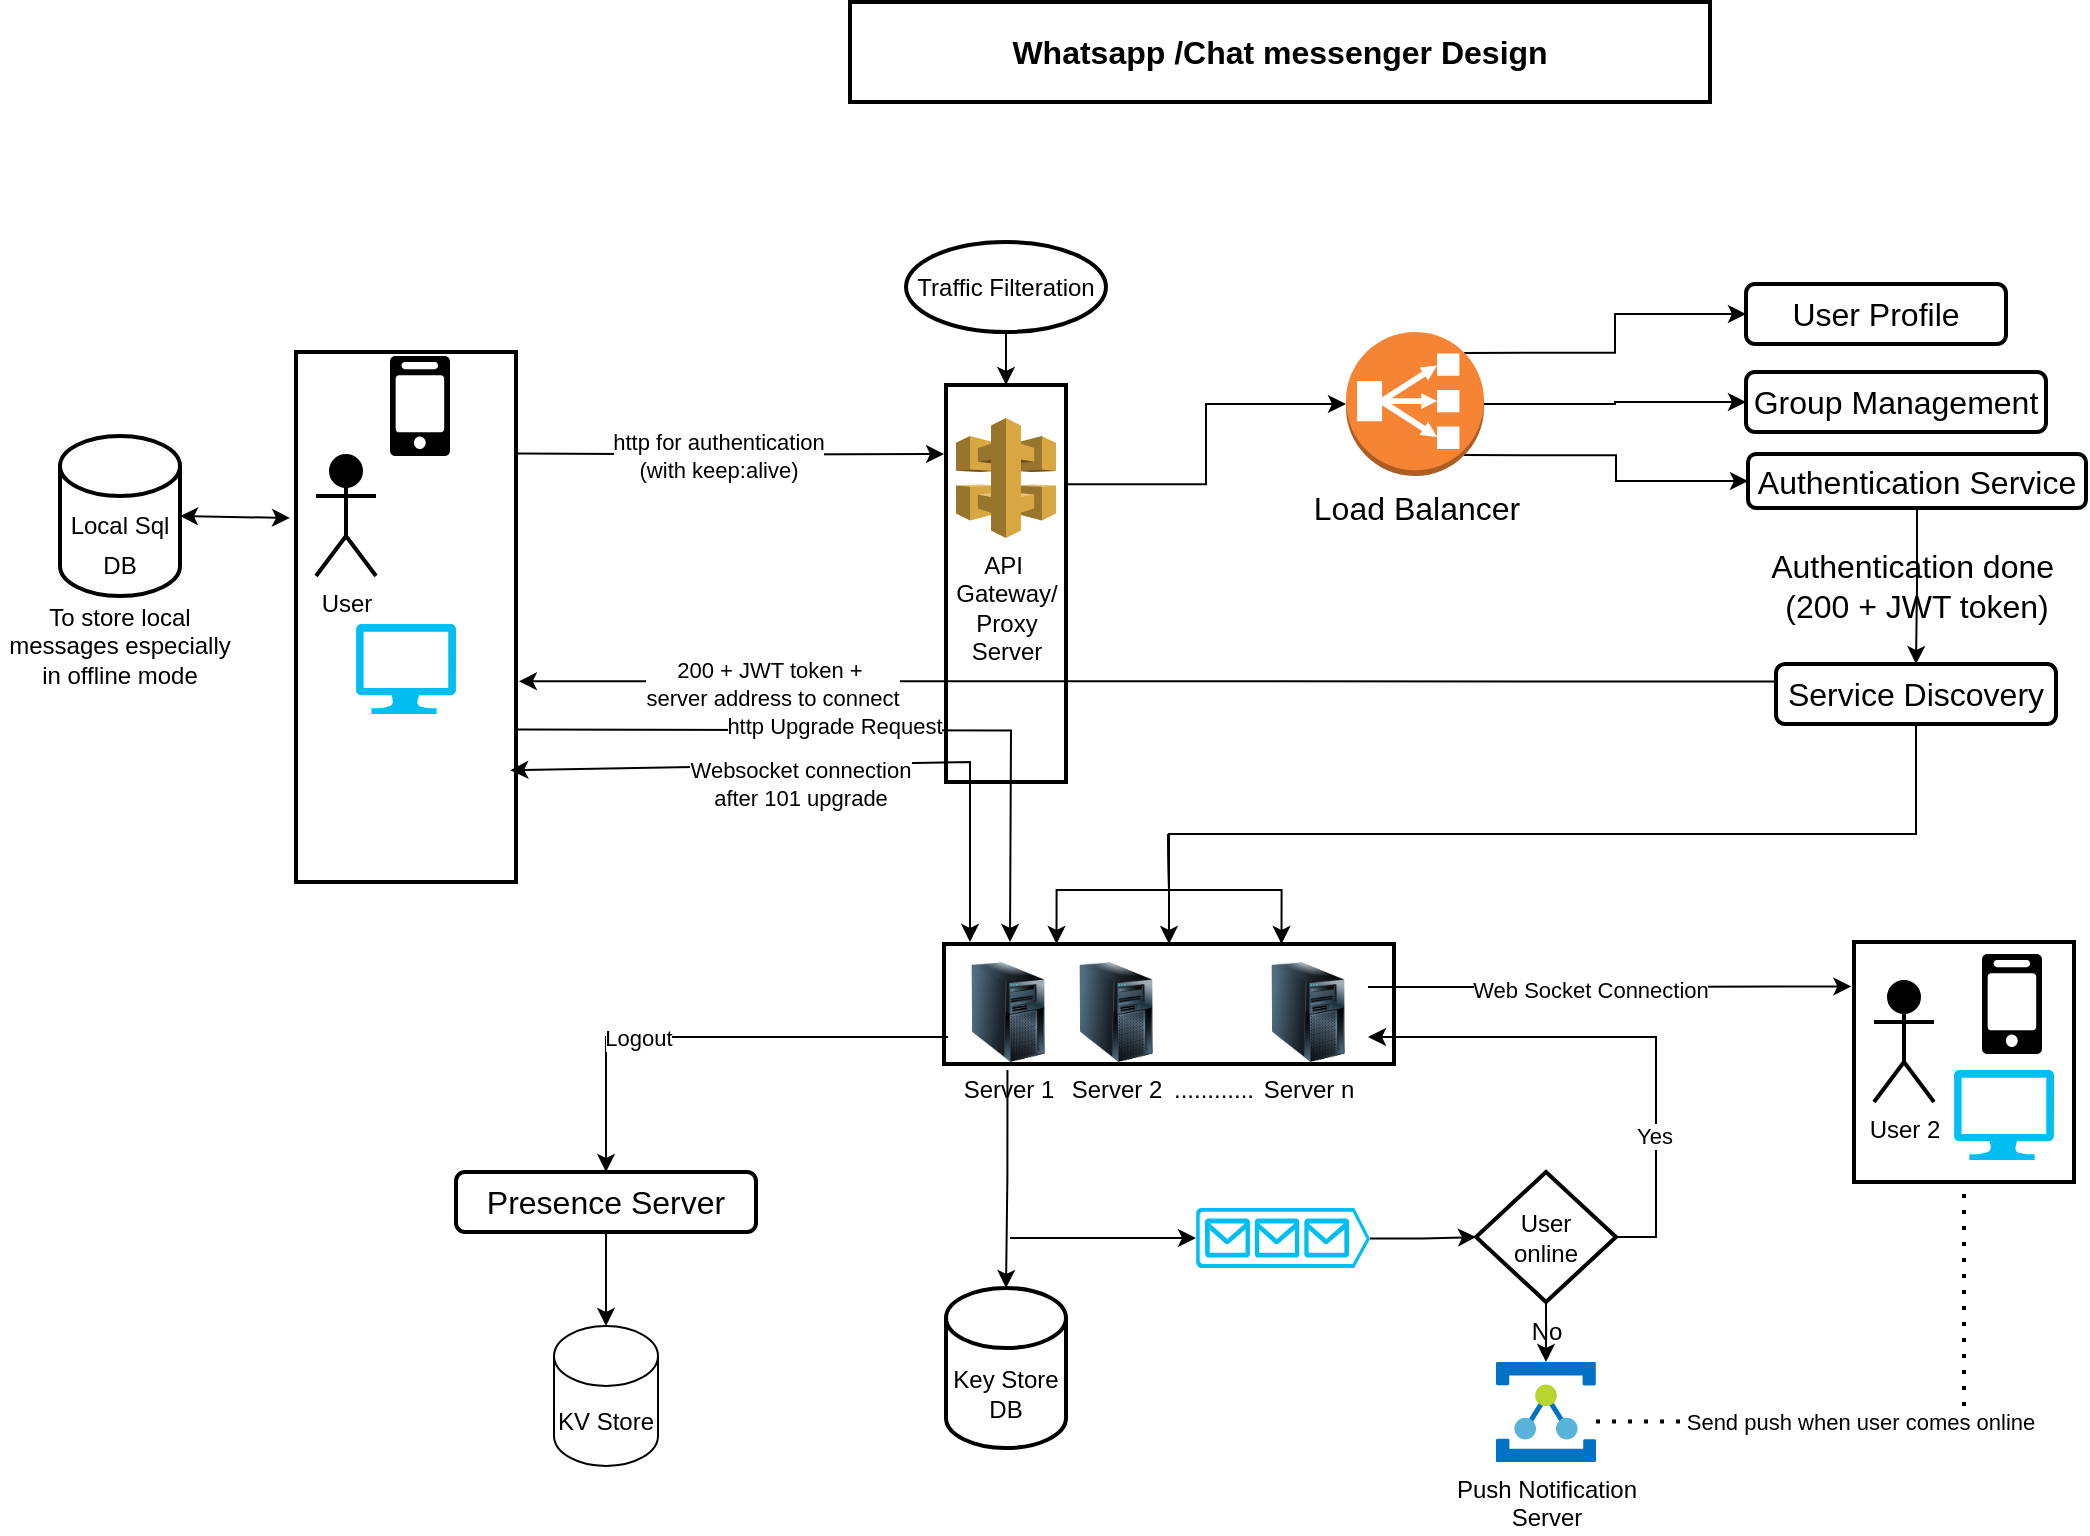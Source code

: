 <mxfile version="28.1.2" pages="5">
  <diagram name="Whatsapp/Chat Messanger" id="FwZEkRaonVABs5Nfbc_Y">
    <mxGraphModel dx="1197" dy="896" grid="1" gridSize="10" guides="1" tooltips="1" connect="1" arrows="1" fold="1" page="1" pageScale="1" pageWidth="850" pageHeight="1100" math="0" shadow="0">
      <root>
        <mxCell id="0" />
        <mxCell id="1" parent="0" />
        <mxCell id="ewhb513AnXxoGItvE4dK-2" value="" style="rounded=0;whiteSpace=wrap;html=1;fillColor=none;strokeWidth=2;strokeColor=#000000;" parent="1" vertex="1">
          <mxGeometry x="430" y="50" width="430" height="50" as="geometry" />
        </mxCell>
        <mxCell id="ewhb513AnXxoGItvE4dK-3" value="&lt;font style=&quot;font-size: 16px;&quot; color=&quot;#000000&quot;&gt;&lt;b&gt;Whatsapp /Chat messenger Design&lt;/b&gt;&lt;/font&gt;" style="text;html=1;align=center;verticalAlign=middle;whiteSpace=wrap;rounded=0;strokeWidth=2;" parent="1" vertex="1">
          <mxGeometry x="510" y="60" width="270" height="30" as="geometry" />
        </mxCell>
        <mxCell id="ewhb513AnXxoGItvE4dK-4" style="edgeStyle=orthogonalEdgeStyle;rounded=0;orthogonalLoop=1;jettySize=auto;html=1;exitX=1;exitY=0.25;exitDx=0;exitDy=0;labelBackgroundColor=none;strokeColor=#000000;fontSize=12;fontColor=#000000;" parent="1" edge="1">
          <mxGeometry relative="1" as="geometry">
            <mxPoint x="264" y="413.75" as="sourcePoint" />
            <mxPoint x="510" y="520" as="targetPoint" />
          </mxGeometry>
        </mxCell>
        <mxCell id="ewhb513AnXxoGItvE4dK-5" value="http Upgrade Request" style="edgeLabel;html=1;align=center;verticalAlign=middle;resizable=0;points=[];" parent="ewhb513AnXxoGItvE4dK-4" vertex="1" connectable="0">
          <mxGeometry x="-0.241" y="2" relative="1" as="geometry">
            <mxPoint x="24" as="offset" />
          </mxGeometry>
        </mxCell>
        <mxCell id="ewhb513AnXxoGItvE4dK-6" value="" style="rounded=0;whiteSpace=wrap;html=1;strokeColor=#000000;strokeWidth=2;fontSize=16;fontColor=#000000;fillColor=none;" parent="1" vertex="1">
          <mxGeometry x="153" y="225" width="110" height="265" as="geometry" />
        </mxCell>
        <mxCell id="ewhb513AnXxoGItvE4dK-9" value="&lt;font style=&quot;font-size: 12px;&quot;&gt;Local Sql&lt;br&gt;DB&lt;/font&gt;" style="shape=cylinder3;whiteSpace=wrap;html=1;boundedLbl=1;backgroundOutline=1;size=15;strokeColor=#000000;strokeWidth=2;fontSize=16;fontColor=#000000;fillColor=none;" parent="1" vertex="1">
          <mxGeometry x="35" y="267" width="60" height="80" as="geometry" />
        </mxCell>
        <mxCell id="ewhb513AnXxoGItvE4dK-10" style="edgeStyle=orthogonalEdgeStyle;rounded=0;orthogonalLoop=1;jettySize=auto;html=1;exitX=0.855;exitY=0.145;exitDx=0;exitDy=0;exitPerimeter=0;entryX=0;entryY=0.5;entryDx=0;entryDy=0;labelBackgroundColor=none;strokeColor=#000000;fontSize=16;fontColor=#000000;" parent="1" source="ewhb513AnXxoGItvE4dK-13" target="ewhb513AnXxoGItvE4dK-14" edge="1">
          <mxGeometry relative="1" as="geometry" />
        </mxCell>
        <mxCell id="ewhb513AnXxoGItvE4dK-11" style="edgeStyle=orthogonalEdgeStyle;rounded=0;orthogonalLoop=1;jettySize=auto;html=1;exitX=1;exitY=0.5;exitDx=0;exitDy=0;exitPerimeter=0;entryX=0;entryY=0.5;entryDx=0;entryDy=0;labelBackgroundColor=none;strokeColor=#000000;fontSize=16;fontColor=#000000;" parent="1" source="ewhb513AnXxoGItvE4dK-13" target="ewhb513AnXxoGItvE4dK-15" edge="1">
          <mxGeometry relative="1" as="geometry" />
        </mxCell>
        <mxCell id="ewhb513AnXxoGItvE4dK-12" style="edgeStyle=orthogonalEdgeStyle;rounded=0;orthogonalLoop=1;jettySize=auto;html=1;exitX=0.855;exitY=0.855;exitDx=0;exitDy=0;exitPerimeter=0;entryX=0;entryY=0.5;entryDx=0;entryDy=0;labelBackgroundColor=none;strokeColor=#000000;fontSize=16;fontColor=#000000;" parent="1" source="ewhb513AnXxoGItvE4dK-13" target="ewhb513AnXxoGItvE4dK-17" edge="1">
          <mxGeometry relative="1" as="geometry" />
        </mxCell>
        <mxCell id="ewhb513AnXxoGItvE4dK-13" value="Load Balancer" style="outlineConnect=0;dashed=0;verticalLabelPosition=bottom;verticalAlign=top;align=center;html=1;shape=mxgraph.aws3.classic_load_balancer;fillColor=#F58534;gradientColor=none;strokeColor=#000000;strokeWidth=2;fontSize=16;fontColor=#000000;" parent="1" vertex="1">
          <mxGeometry x="678" y="215" width="69" height="72" as="geometry" />
        </mxCell>
        <mxCell id="ewhb513AnXxoGItvE4dK-14" value="User Profile" style="rounded=1;whiteSpace=wrap;html=1;strokeColor=#000000;strokeWidth=2;fontSize=16;fontColor=#000000;fillColor=none;" parent="1" vertex="1">
          <mxGeometry x="878" y="191" width="130" height="30" as="geometry" />
        </mxCell>
        <mxCell id="ewhb513AnXxoGItvE4dK-15" value="Group Management" style="rounded=1;whiteSpace=wrap;html=1;strokeColor=#000000;strokeWidth=2;fontSize=16;fontColor=#000000;fillColor=none;" parent="1" vertex="1">
          <mxGeometry x="878" y="235" width="150" height="30" as="geometry" />
        </mxCell>
        <mxCell id="ewhb513AnXxoGItvE4dK-16" value="Authentication done&amp;nbsp;&lt;div&gt;(200 + JWT token)&lt;/div&gt;" style="edgeStyle=orthogonalEdgeStyle;rounded=0;orthogonalLoop=1;jettySize=auto;html=1;exitX=0.5;exitY=1;exitDx=0;exitDy=0;entryX=0.5;entryY=0;entryDx=0;entryDy=0;strokeColor=#000000;fontSize=16;fontColor=#000000;labelBackgroundColor=none;" parent="1" source="ewhb513AnXxoGItvE4dK-17" target="ewhb513AnXxoGItvE4dK-19" edge="1">
          <mxGeometry relative="1" as="geometry" />
        </mxCell>
        <mxCell id="ewhb513AnXxoGItvE4dK-17" value="Authentication Service" style="rounded=1;whiteSpace=wrap;html=1;strokeColor=#000000;strokeWidth=2;fontSize=16;fontColor=#000000;fillColor=none;" parent="1" vertex="1">
          <mxGeometry x="879" y="276" width="169" height="27" as="geometry" />
        </mxCell>
        <mxCell id="ewhb513AnXxoGItvE4dK-18" style="edgeStyle=orthogonalEdgeStyle;rounded=0;orthogonalLoop=1;jettySize=auto;html=1;exitX=0;exitY=0.5;exitDx=0;exitDy=0;labelBackgroundColor=none;strokeColor=#000000;fontSize=12;fontColor=#000000;entryX=1.013;entryY=0.847;entryDx=0;entryDy=0;entryPerimeter=0;" parent="1" edge="1">
          <mxGeometry relative="1" as="geometry">
            <mxPoint x="893" y="387" as="sourcePoint" />
            <mxPoint x="264.43" y="389.665" as="targetPoint" />
            <Array as="points">
              <mxPoint x="893" y="390" />
            </Array>
          </mxGeometry>
        </mxCell>
        <mxCell id="h_y8U_LoF2xofD90duV6-14" value="200 + JWT token +&amp;nbsp;&lt;div&gt;server address to connect&lt;/div&gt;" style="edgeLabel;html=1;align=center;verticalAlign=middle;resizable=0;points=[];" vertex="1" connectable="0" parent="ewhb513AnXxoGItvE4dK-18">
          <mxGeometry x="0.172" y="1" relative="1" as="geometry">
            <mxPoint x="-135" as="offset" />
          </mxGeometry>
        </mxCell>
        <mxCell id="ewhb513AnXxoGItvE4dK-19" value="Service Discovery" style="rounded=1;whiteSpace=wrap;html=1;strokeColor=#000000;strokeWidth=2;fontSize=16;fontColor=#000000;fillColor=none;" parent="1" vertex="1">
          <mxGeometry x="893" y="381" width="140" height="30" as="geometry" />
        </mxCell>
        <mxCell id="ewhb513AnXxoGItvE4dK-20" style="edgeStyle=orthogonalEdgeStyle;rounded=0;orthogonalLoop=1;jettySize=auto;html=1;exitX=1;exitY=0.25;exitDx=0;exitDy=0;entryX=0;entryY=0.5;entryDx=0;entryDy=0;entryPerimeter=0;labelBackgroundColor=none;strokeColor=#000000;fontSize=12;fontColor=#000000;" parent="1" source="ewhb513AnXxoGItvE4dK-21" target="ewhb513AnXxoGItvE4dK-13" edge="1">
          <mxGeometry relative="1" as="geometry" />
        </mxCell>
        <mxCell id="ewhb513AnXxoGItvE4dK-21" value="" style="rounded=0;whiteSpace=wrap;html=1;strokeColor=#000000;strokeWidth=2;fontSize=16;fontColor=#000000;fillColor=none;" parent="1" vertex="1">
          <mxGeometry x="478" y="241.5" width="60" height="198.5" as="geometry" />
        </mxCell>
        <mxCell id="ewhb513AnXxoGItvE4dK-22" value="" style="verticalLabelPosition=bottom;html=1;verticalAlign=top;align=center;strokeColor=none;fillColor=#00BEF2;shape=mxgraph.azure.computer;pointerEvents=1;strokeWidth=2;fontSize=12;fontColor=#000000;" parent="1" vertex="1">
          <mxGeometry x="183" y="361" width="50" height="45" as="geometry" />
        </mxCell>
        <mxCell id="ewhb513AnXxoGItvE4dK-23" value="" style="outlineConnect=0;dashed=0;verticalLabelPosition=bottom;verticalAlign=top;align=center;html=1;shape=mxgraph.aws3.mobile_client;fillColor=#000000;gradientColor=none;strokeColor=#000000;strokeWidth=2;fontSize=12;fontColor=#000000;" parent="1" vertex="1">
          <mxGeometry x="200" y="227" width="30" height="50" as="geometry" />
        </mxCell>
        <mxCell id="ewhb513AnXxoGItvE4dK-24" value="User" style="shape=umlActor;verticalLabelPosition=bottom;verticalAlign=top;html=1;outlineConnect=0;strokeColor=#000000;strokeWidth=2;fontSize=12;fontColor=#000000;fillColor=#000000;" parent="1" vertex="1">
          <mxGeometry x="163" y="277" width="30" height="60" as="geometry" />
        </mxCell>
        <mxCell id="ewhb513AnXxoGItvE4dK-25" style="edgeStyle=orthogonalEdgeStyle;rounded=0;orthogonalLoop=1;jettySize=auto;html=1;exitX=0.5;exitY=1;exitDx=0;exitDy=0;entryX=0.5;entryY=0;entryDx=0;entryDy=0;labelBackgroundColor=none;strokeColor=#000000;fontSize=12;fontColor=#000000;" parent="1" source="ewhb513AnXxoGItvE4dK-26" target="ewhb513AnXxoGItvE4dK-21" edge="1">
          <mxGeometry relative="1" as="geometry" />
        </mxCell>
        <mxCell id="ewhb513AnXxoGItvE4dK-26" value="Traffic Filteration" style="ellipse;whiteSpace=wrap;html=1;strokeColor=#000000;strokeWidth=2;fontSize=12;fontColor=#000000;fillColor=none;" parent="1" vertex="1">
          <mxGeometry x="458" y="170" width="100" height="45" as="geometry" />
        </mxCell>
        <mxCell id="ewhb513AnXxoGItvE4dK-27" value="API&amp;nbsp;&lt;div&gt;Gateway/&lt;/div&gt;&lt;div&gt;Proxy&lt;/div&gt;&lt;div&gt;Server&lt;/div&gt;" style="outlineConnect=0;dashed=0;verticalLabelPosition=bottom;verticalAlign=top;align=center;html=1;shape=mxgraph.aws3.api_gateway;fillColor=#D9A741;gradientColor=none;strokeColor=#000000;strokeWidth=2;fontSize=12;fontColor=#000000;" parent="1" vertex="1">
          <mxGeometry x="483" y="258" width="50" height="60" as="geometry" />
        </mxCell>
        <mxCell id="ewhb513AnXxoGItvE4dK-32" value="To store local messages especially in offline mode" style="text;html=1;strokeColor=none;fillColor=none;align=center;verticalAlign=middle;whiteSpace=wrap;rounded=0;strokeWidth=2;fontSize=12;fontColor=#000000;" parent="1" vertex="1">
          <mxGeometry x="5" y="357" width="120" height="30" as="geometry" />
        </mxCell>
        <mxCell id="ewhb513AnXxoGItvE4dK-33" value="" style="rounded=0;whiteSpace=wrap;html=1;strokeColor=#000000;strokeWidth=2;fontSize=12;fontColor=#000000;fillColor=none;" parent="1" vertex="1">
          <mxGeometry x="477" y="521" width="225" height="60" as="geometry" />
        </mxCell>
        <mxCell id="ewhb513AnXxoGItvE4dK-34" value="&lt;span style=&quot;background-color: rgb(255, 255, 255);&quot;&gt;Server 1&lt;/span&gt;" style="image;html=1;image=img/lib/clip_art/computers/Server_Tower_128x128.png;strokeColor=#000000;strokeWidth=2;fontSize=12;fontColor=#000000;fillColor=#FFFFFF;" parent="1" vertex="1">
          <mxGeometry x="479" y="530" width="60" height="50" as="geometry" />
        </mxCell>
        <mxCell id="ewhb513AnXxoGItvE4dK-35" style="edgeStyle=orthogonalEdgeStyle;rounded=0;orthogonalLoop=1;jettySize=auto;html=1;exitX=0.141;exitY=1.05;exitDx=0;exitDy=0;entryX=0.5;entryY=0;entryDx=0;entryDy=0;entryPerimeter=0;labelBackgroundColor=none;strokeColor=#000000;fontSize=12;fontColor=#000000;exitPerimeter=0;" parent="1" source="ewhb513AnXxoGItvE4dK-33" target="ewhb513AnXxoGItvE4dK-40" edge="1">
          <mxGeometry relative="1" as="geometry" />
        </mxCell>
        <mxCell id="ewhb513AnXxoGItvE4dK-36" value="&lt;span style=&quot;background-color: rgb(255, 255, 255);&quot;&gt;Server 2&lt;/span&gt;" style="image;html=1;image=img/lib/clip_art/computers/Server_Tower_128x128.png;strokeColor=#000000;strokeWidth=2;fontSize=12;fontColor=#000000;fillColor=#FFFFFF;" parent="1" vertex="1">
          <mxGeometry x="533" y="530" width="60" height="50" as="geometry" />
        </mxCell>
        <mxCell id="ewhb513AnXxoGItvE4dK-37" style="edgeStyle=orthogonalEdgeStyle;rounded=0;orthogonalLoop=1;jettySize=auto;html=1;exitX=1;exitY=0.25;exitDx=0;exitDy=0;entryX=-0.012;entryY=0.185;entryDx=0;entryDy=0;entryPerimeter=0;labelBackgroundColor=none;strokeColor=#000000;fontSize=12;fontColor=#000000;endArrow=classic;endFill=1;" parent="1" source="ewhb513AnXxoGItvE4dK-38" target="ewhb513AnXxoGItvE4dK-48" edge="1">
          <mxGeometry relative="1" as="geometry" />
        </mxCell>
        <mxCell id="hHOZmWdSCg4MKxdZvMvC-11" value="Web Socket Connection" style="edgeLabel;html=1;align=center;verticalAlign=middle;resizable=0;points=[];" vertex="1" connectable="0" parent="ewhb513AnXxoGItvE4dK-37">
          <mxGeometry x="-0.091" y="-1" relative="1" as="geometry">
            <mxPoint x="1" as="offset" />
          </mxGeometry>
        </mxCell>
        <mxCell id="ewhb513AnXxoGItvE4dK-38" value="&lt;span style=&quot;background-color: rgb(255, 255, 255);&quot;&gt;Server n&lt;/span&gt;" style="image;html=1;image=img/lib/clip_art/computers/Server_Tower_128x128.png;strokeColor=#000000;strokeWidth=2;fontSize=12;fontColor=#000000;fillColor=#FFFFFF;" parent="1" vertex="1">
          <mxGeometry x="629" y="530" width="60" height="50" as="geometry" />
        </mxCell>
        <mxCell id="ewhb513AnXxoGItvE4dK-39" value="............" style="text;html=1;strokeColor=none;fillColor=none;align=center;verticalAlign=middle;whiteSpace=wrap;rounded=0;labelBackgroundColor=#FFFFFF;strokeWidth=2;fontSize=12;fontColor=#000000;" parent="1" vertex="1">
          <mxGeometry x="582" y="579" width="60" height="30" as="geometry" />
        </mxCell>
        <mxCell id="ewhb513AnXxoGItvE4dK-40" value="Key Store&lt;br&gt;DB" style="shape=cylinder3;whiteSpace=wrap;html=1;boundedLbl=1;backgroundOutline=1;size=15;labelBackgroundColor=#FFFFFF;strokeColor=#000000;strokeWidth=2;fontSize=12;fontColor=#000000;fillColor=#FFFFFF;" parent="1" vertex="1">
          <mxGeometry x="478" y="693" width="60" height="80" as="geometry" />
        </mxCell>
        <mxCell id="ewhb513AnXxoGItvE4dK-41" style="edgeStyle=orthogonalEdgeStyle;rounded=0;orthogonalLoop=1;jettySize=auto;html=1;exitX=1;exitY=0.51;exitDx=0;exitDy=0;exitPerimeter=0;entryX=0;entryY=0.5;entryDx=0;entryDy=0;labelBackgroundColor=none;strokeColor=#000000;fontSize=12;fontColor=#000000;endArrow=classic;endFill=1;" parent="1" source="ewhb513AnXxoGItvE4dK-42" target="ewhb513AnXxoGItvE4dK-46" edge="1">
          <mxGeometry relative="1" as="geometry" />
        </mxCell>
        <mxCell id="ewhb513AnXxoGItvE4dK-42" value="" style="verticalLabelPosition=bottom;html=1;verticalAlign=top;align=center;strokeColor=none;fillColor=#00BEF2;shape=mxgraph.azure.queue_generic;pointerEvents=1;labelBackgroundColor=#FFFFFF;strokeWidth=2;fontSize=12;fontColor=#000000;" parent="1" vertex="1">
          <mxGeometry x="603" y="653" width="87" height="30" as="geometry" />
        </mxCell>
        <mxCell id="ewhb513AnXxoGItvE4dK-43" value="No" style="edgeStyle=orthogonalEdgeStyle;rounded=0;orthogonalLoop=1;jettySize=auto;html=1;exitX=0.5;exitY=1;exitDx=0;exitDy=0;labelBackgroundColor=none;strokeColor=#000000;fontSize=12;fontColor=#000000;endArrow=classic;endFill=1;" parent="1" source="ewhb513AnXxoGItvE4dK-46" target="ewhb513AnXxoGItvE4dK-47" edge="1">
          <mxGeometry relative="1" as="geometry" />
        </mxCell>
        <mxCell id="ewhb513AnXxoGItvE4dK-44" style="edgeStyle=orthogonalEdgeStyle;rounded=0;orthogonalLoop=1;jettySize=auto;html=1;exitX=1;exitY=0.5;exitDx=0;exitDy=0;entryX=1;entryY=0.75;entryDx=0;entryDy=0;labelBackgroundColor=none;strokeColor=#000000;fontSize=12;fontColor=#000000;endArrow=classic;endFill=1;" parent="1" source="ewhb513AnXxoGItvE4dK-46" target="ewhb513AnXxoGItvE4dK-38" edge="1">
          <mxGeometry relative="1" as="geometry" />
        </mxCell>
        <mxCell id="ewhb513AnXxoGItvE4dK-45" value="Yes" style="edgeLabel;html=1;align=center;verticalAlign=middle;resizable=0;points=[];" parent="ewhb513AnXxoGItvE4dK-44" vertex="1" connectable="0">
          <mxGeometry x="-0.464" y="1" relative="1" as="geometry">
            <mxPoint as="offset" />
          </mxGeometry>
        </mxCell>
        <mxCell id="ewhb513AnXxoGItvE4dK-46" value="User&lt;br&gt;online" style="rhombus;whiteSpace=wrap;html=1;labelBackgroundColor=#FFFFFF;strokeColor=#000000;strokeWidth=2;fontSize=12;fontColor=#000000;fillColor=#FFFFFF;" parent="1" vertex="1">
          <mxGeometry x="743" y="635" width="70" height="65" as="geometry" />
        </mxCell>
        <mxCell id="ewhb513AnXxoGItvE4dK-47" value="Push Notification&lt;div&gt;Server&lt;/div&gt;" style="sketch=0;aspect=fixed;html=1;points=[];align=center;image;fontSize=12;image=img/lib/mscae/Service_Bus_Relay.svg;labelBackgroundColor=#FFFFFF;strokeColor=#000000;strokeWidth=2;fontColor=#000000;fillColor=#FFFFFF;" parent="1" vertex="1">
          <mxGeometry x="753" y="730" width="50" height="50" as="geometry" />
        </mxCell>
        <mxCell id="ewhb513AnXxoGItvE4dK-48" value="" style="rounded=0;whiteSpace=wrap;html=1;strokeColor=#000000;strokeWidth=2;fontSize=16;fontColor=#000000;fillColor=none;" parent="1" vertex="1">
          <mxGeometry x="932" y="520" width="110" height="120" as="geometry" />
        </mxCell>
        <mxCell id="ewhb513AnXxoGItvE4dK-49" value="" style="verticalLabelPosition=bottom;html=1;verticalAlign=top;align=center;strokeColor=none;fillColor=#00BEF2;shape=mxgraph.azure.computer;pointerEvents=1;strokeWidth=2;fontSize=12;fontColor=#000000;" parent="1" vertex="1">
          <mxGeometry x="982" y="584" width="50" height="45" as="geometry" />
        </mxCell>
        <mxCell id="ewhb513AnXxoGItvE4dK-50" value="" style="outlineConnect=0;dashed=0;verticalLabelPosition=bottom;verticalAlign=top;align=center;html=1;shape=mxgraph.aws3.mobile_client;fillColor=#000000;gradientColor=none;strokeColor=#000000;strokeWidth=2;fontSize=12;fontColor=#000000;" parent="1" vertex="1">
          <mxGeometry x="996" y="526" width="30" height="50" as="geometry" />
        </mxCell>
        <mxCell id="ewhb513AnXxoGItvE4dK-51" value="User 2" style="shape=umlActor;verticalLabelPosition=bottom;verticalAlign=top;html=1;outlineConnect=0;strokeColor=#000000;strokeWidth=2;fontSize=12;fontColor=#000000;fillColor=#000000;" parent="1" vertex="1">
          <mxGeometry x="942" y="540" width="30" height="60" as="geometry" />
        </mxCell>
        <mxCell id="ewhb513AnXxoGItvE4dK-53" value="" style="endArrow=classic;html=1;rounded=0;entryX=0;entryY=0.5;entryDx=0;entryDy=0;entryPerimeter=0;" parent="1" target="ewhb513AnXxoGItvE4dK-42" edge="1">
          <mxGeometry width="50" height="50" relative="1" as="geometry">
            <mxPoint x="510" y="668" as="sourcePoint" />
            <mxPoint x="545.0" y="668" as="targetPoint" />
          </mxGeometry>
        </mxCell>
        <mxCell id="ewhb513AnXxoGItvE4dK-54" style="edgeStyle=orthogonalEdgeStyle;rounded=0;orthogonalLoop=1;jettySize=auto;html=1;exitX=0;exitY=0.75;exitDx=0;exitDy=0;entryX=0.5;entryY=0;entryDx=0;entryDy=0;labelBackgroundColor=none;strokeColor=#000000;fontSize=16;fontColor=#000000;" parent="1" source="ewhb513AnXxoGItvE4dK-34" target="ewhb513AnXxoGItvE4dK-56" edge="1">
          <mxGeometry relative="1" as="geometry">
            <mxPoint x="780" y="302" as="sourcePoint" />
          </mxGeometry>
        </mxCell>
        <mxCell id="ewhb513AnXxoGItvE4dK-55" value="Logout" style="edgeLabel;html=1;align=center;verticalAlign=middle;resizable=0;points=[];" parent="ewhb513AnXxoGItvE4dK-54" vertex="1" connectable="0">
          <mxGeometry x="0.312" relative="1" as="geometry">
            <mxPoint x="1" as="offset" />
          </mxGeometry>
        </mxCell>
        <mxCell id="ewhb513AnXxoGItvE4dK-56" value="Presence Server" style="rounded=1;whiteSpace=wrap;html=1;strokeColor=#000000;strokeWidth=2;fontSize=16;fontColor=#000000;fillColor=none;" parent="1" vertex="1">
          <mxGeometry x="233" y="635" width="150" height="30" as="geometry" />
        </mxCell>
        <mxCell id="ewhb513AnXxoGItvE4dK-59" value="KV Store" style="shape=cylinder3;whiteSpace=wrap;html=1;boundedLbl=1;backgroundOutline=1;size=15;" parent="1" vertex="1">
          <mxGeometry x="282" y="712" width="52" height="70" as="geometry" />
        </mxCell>
        <mxCell id="hHOZmWdSCg4MKxdZvMvC-7" style="edgeStyle=orthogonalEdgeStyle;rounded=0;orthogonalLoop=1;jettySize=auto;html=1;exitX=0.5;exitY=1;exitDx=0;exitDy=0;" edge="1" parent="1" source="ewhb513AnXxoGItvE4dK-19" target="ewhb513AnXxoGItvE4dK-33">
          <mxGeometry relative="1" as="geometry">
            <mxPoint x="960" y="450" as="sourcePoint" />
          </mxGeometry>
        </mxCell>
        <mxCell id="hHOZmWdSCg4MKxdZvMvC-9" style="edgeStyle=orthogonalEdgeStyle;rounded=0;orthogonalLoop=1;jettySize=auto;html=1;entryX=0.75;entryY=0;entryDx=0;entryDy=0;" edge="1" parent="1" target="ewhb513AnXxoGItvE4dK-33">
          <mxGeometry relative="1" as="geometry">
            <mxPoint x="589.0" y="466" as="sourcePoint" />
          </mxGeometry>
        </mxCell>
        <mxCell id="hHOZmWdSCg4MKxdZvMvC-10" style="edgeStyle=orthogonalEdgeStyle;rounded=0;orthogonalLoop=1;jettySize=auto;html=1;entryX=0.25;entryY=0;entryDx=0;entryDy=0;" edge="1" parent="1" target="ewhb513AnXxoGItvE4dK-33">
          <mxGeometry relative="1" as="geometry">
            <mxPoint x="589.0" y="466" as="sourcePoint" />
          </mxGeometry>
        </mxCell>
        <mxCell id="hHOZmWdSCg4MKxdZvMvC-13" value="" style="endArrow=classic;startArrow=classic;html=1;rounded=0;exitX=1;exitY=0.5;exitDx=0;exitDy=0;exitPerimeter=0;" edge="1" parent="1" source="ewhb513AnXxoGItvE4dK-9">
          <mxGeometry width="50" height="50" relative="1" as="geometry">
            <mxPoint x="280" y="418" as="sourcePoint" />
            <mxPoint x="150" y="308" as="targetPoint" />
          </mxGeometry>
        </mxCell>
        <mxCell id="h_y8U_LoF2xofD90duV6-7" value="" style="endArrow=classic;startArrow=classic;html=1;rounded=0;exitX=0.974;exitY=0.789;exitDx=0;exitDy=0;exitPerimeter=0;" edge="1" parent="1" source="ewhb513AnXxoGItvE4dK-6">
          <mxGeometry width="50" height="50" relative="1" as="geometry">
            <mxPoint x="263" y="443" as="sourcePoint" />
            <mxPoint x="490" y="520" as="targetPoint" />
            <Array as="points">
              <mxPoint x="490" y="430" />
            </Array>
          </mxGeometry>
        </mxCell>
        <mxCell id="h_y8U_LoF2xofD90duV6-8" value="Websocket connection&lt;div&gt;after 101 upgrade&lt;/div&gt;" style="edgeLabel;html=1;align=center;verticalAlign=middle;resizable=0;points=[];" vertex="1" connectable="0" parent="h_y8U_LoF2xofD90duV6-7">
          <mxGeometry x="-0.093" y="1" relative="1" as="geometry">
            <mxPoint y="10" as="offset" />
          </mxGeometry>
        </mxCell>
        <mxCell id="h_y8U_LoF2xofD90duV6-9" style="edgeStyle=orthogonalEdgeStyle;rounded=0;orthogonalLoop=1;jettySize=auto;html=1;exitX=1;exitY=0.25;exitDx=0;exitDy=0;entryX=-0.033;entryY=0.203;entryDx=0;entryDy=0;entryPerimeter=0;" edge="1" parent="1">
          <mxGeometry relative="1" as="geometry">
            <mxPoint x="264" y="275.75" as="sourcePoint" />
            <mxPoint x="477.02" y="276.01" as="targetPoint" />
          </mxGeometry>
        </mxCell>
        <mxCell id="h_y8U_LoF2xofD90duV6-10" value="http for authentication&lt;div&gt;(with keep:alive)&lt;/div&gt;" style="edgeLabel;html=1;align=center;verticalAlign=middle;resizable=0;points=[];" vertex="1" connectable="0" parent="h_y8U_LoF2xofD90duV6-9">
          <mxGeometry x="-0.062" relative="1" as="geometry">
            <mxPoint as="offset" />
          </mxGeometry>
        </mxCell>
        <mxCell id="h_y8U_LoF2xofD90duV6-11" value="" style="endArrow=none;dashed=1;html=1;dashPattern=1 3;strokeWidth=2;rounded=0;entryX=0.5;entryY=1;entryDx=0;entryDy=0;exitX=1;exitY=0.594;exitDx=0;exitDy=0;exitPerimeter=0;" edge="1" parent="1" source="ewhb513AnXxoGItvE4dK-47" target="ewhb513AnXxoGItvE4dK-48">
          <mxGeometry width="50" height="50" relative="1" as="geometry">
            <mxPoint x="580" y="520" as="sourcePoint" />
            <mxPoint x="630" y="470" as="targetPoint" />
            <Array as="points">
              <mxPoint x="987" y="760" />
            </Array>
          </mxGeometry>
        </mxCell>
        <mxCell id="h_y8U_LoF2xofD90duV6-12" value="Send push when user comes online" style="edgeLabel;html=1;align=center;verticalAlign=middle;resizable=0;points=[];" vertex="1" connectable="0" parent="h_y8U_LoF2xofD90duV6-11">
          <mxGeometry x="-0.135" relative="1" as="geometry">
            <mxPoint as="offset" />
          </mxGeometry>
        </mxCell>
        <mxCell id="h_y8U_LoF2xofD90duV6-15" style="edgeStyle=orthogonalEdgeStyle;rounded=0;orthogonalLoop=1;jettySize=auto;html=1;exitX=0.5;exitY=1;exitDx=0;exitDy=0;entryX=0.5;entryY=0;entryDx=0;entryDy=0;entryPerimeter=0;" edge="1" parent="1" source="ewhb513AnXxoGItvE4dK-56" target="ewhb513AnXxoGItvE4dK-59">
          <mxGeometry relative="1" as="geometry" />
        </mxCell>
      </root>
    </mxGraphModel>
  </diagram>
  <diagram name="Instagram" id="BBYIpeVUM_Pp2THVeYps">
    <mxGraphModel dx="986" dy="738" grid="1" gridSize="10" guides="1" tooltips="1" connect="1" arrows="1" fold="1" page="1" pageScale="1" pageWidth="1169" pageHeight="827" math="0" shadow="0">
      <root>
        <mxCell id="JEjzlFw6t6a2NhCm18pd-0" />
        <mxCell id="JEjzlFw6t6a2NhCm18pd-1" parent="JEjzlFw6t6a2NhCm18pd-0" />
        <mxCell id="JEjzlFw6t6a2NhCm18pd-3" value="&lt;font style=&quot;font-size: 18px;&quot;&gt;Instagram&lt;/font&gt;" style="rounded=0;whiteSpace=wrap;html=1;fillColor=none;strokeWidth=2;strokeColor=#000000;" parent="JEjzlFw6t6a2NhCm18pd-1" vertex="1">
          <mxGeometry x="390" y="10" width="430" height="50" as="geometry" />
        </mxCell>
        <mxCell id="U08PJLU9lS9YtC-txUqM-0" style="edgeStyle=orthogonalEdgeStyle;rounded=0;orthogonalLoop=1;jettySize=auto;html=1;exitX=1;exitY=0.25;exitDx=0;exitDy=0;entryX=0.005;entryY=0.2;entryDx=0;entryDy=0;entryPerimeter=0;labelBackgroundColor=none;strokeColor=#000000;fontSize=12;fontColor=#000000;" parent="JEjzlFw6t6a2NhCm18pd-1" source="U08PJLU9lS9YtC-txUqM-1" target="U08PJLU9lS9YtC-txUqM-4" edge="1">
          <mxGeometry relative="1" as="geometry" />
        </mxCell>
        <mxCell id="-_NhU1SxsBvOPbosuFTN-1" value="http" style="edgeLabel;html=1;align=center;verticalAlign=middle;resizable=0;points=[];" parent="U08PJLU9lS9YtC-txUqM-0" vertex="1" connectable="0">
          <mxGeometry x="-0.292" y="-2" relative="1" as="geometry">
            <mxPoint as="offset" />
          </mxGeometry>
        </mxCell>
        <mxCell id="U08PJLU9lS9YtC-txUqM-1" value="" style="rounded=0;whiteSpace=wrap;html=1;strokeColor=#000000;strokeWidth=2;fontSize=16;fontColor=#000000;fillColor=none;" parent="JEjzlFw6t6a2NhCm18pd-1" vertex="1">
          <mxGeometry x="150" y="200" width="110" height="120" as="geometry" />
        </mxCell>
        <mxCell id="U08PJLU9lS9YtC-txUqM-2" style="edgeStyle=orthogonalEdgeStyle;rounded=0;orthogonalLoop=1;jettySize=auto;html=1;entryX=0;entryY=0.5;entryDx=0;entryDy=0;fontSize=16;fontColor=#000000;strokeColor=#000000;" parent="JEjzlFw6t6a2NhCm18pd-1" source="U08PJLU9lS9YtC-txUqM-3" target="U08PJLU9lS9YtC-txUqM-1" edge="1">
          <mxGeometry relative="1" as="geometry" />
        </mxCell>
        <mxCell id="U08PJLU9lS9YtC-txUqM-3" value="&lt;font style=&quot;font-size: 12px;&quot;&gt;Local Sql&lt;br&gt;DB&lt;/font&gt;" style="shape=cylinder3;whiteSpace=wrap;html=1;boundedLbl=1;backgroundOutline=1;size=15;strokeColor=#000000;strokeWidth=2;fontSize=16;fontColor=#000000;fillColor=none;" parent="JEjzlFw6t6a2NhCm18pd-1" vertex="1">
          <mxGeometry x="20" y="220" width="60" height="80" as="geometry" />
        </mxCell>
        <mxCell id="U08PJLU9lS9YtC-txUqM-4" value="" style="rounded=0;whiteSpace=wrap;html=1;strokeColor=#000000;strokeWidth=2;fontSize=16;fontColor=#000000;fillColor=none;" parent="JEjzlFw6t6a2NhCm18pd-1" vertex="1">
          <mxGeometry x="390" y="146.5" width="60" height="223.5" as="geometry" />
        </mxCell>
        <mxCell id="U08PJLU9lS9YtC-txUqM-5" value="" style="verticalLabelPosition=bottom;html=1;verticalAlign=top;align=center;strokeColor=none;fillColor=#00BEF2;shape=mxgraph.azure.computer;pointerEvents=1;strokeWidth=2;fontSize=12;fontColor=#000000;" parent="JEjzlFw6t6a2NhCm18pd-1" vertex="1">
          <mxGeometry x="200" y="264" width="50" height="45" as="geometry" />
        </mxCell>
        <mxCell id="U08PJLU9lS9YtC-txUqM-6" value="" style="outlineConnect=0;dashed=0;verticalLabelPosition=bottom;verticalAlign=top;align=center;html=1;shape=mxgraph.aws3.mobile_client;fillColor=#000000;gradientColor=none;strokeColor=#000000;strokeWidth=2;fontSize=12;fontColor=#000000;" parent="JEjzlFw6t6a2NhCm18pd-1" vertex="1">
          <mxGeometry x="214" y="206" width="30" height="50" as="geometry" />
        </mxCell>
        <mxCell id="U08PJLU9lS9YtC-txUqM-7" value="User" style="shape=umlActor;verticalLabelPosition=bottom;verticalAlign=top;html=1;outlineConnect=0;strokeColor=#000000;strokeWidth=2;fontSize=12;fontColor=#000000;fillColor=#000000;" parent="JEjzlFw6t6a2NhCm18pd-1" vertex="1">
          <mxGeometry x="160" y="220" width="30" height="60" as="geometry" />
        </mxCell>
        <mxCell id="9LV3-pJDLrUQUIXu5JAp-0" style="edgeStyle=orthogonalEdgeStyle;rounded=0;orthogonalLoop=1;jettySize=auto;html=1;exitX=0.5;exitY=1;exitDx=0;exitDy=0;entryX=0.5;entryY=0;entryDx=0;entryDy=0;" parent="JEjzlFw6t6a2NhCm18pd-1" source="U08PJLU9lS9YtC-txUqM-8" target="U08PJLU9lS9YtC-txUqM-4" edge="1">
          <mxGeometry relative="1" as="geometry" />
        </mxCell>
        <mxCell id="U08PJLU9lS9YtC-txUqM-8" value="Traffic Filteration" style="ellipse;whiteSpace=wrap;html=1;strokeColor=#000000;strokeWidth=2;fontSize=12;fontColor=#000000;fillColor=none;" parent="JEjzlFw6t6a2NhCm18pd-1" vertex="1">
          <mxGeometry x="370" y="75" width="100" height="45" as="geometry" />
        </mxCell>
        <mxCell id="U08PJLU9lS9YtC-txUqM-9" value="" style="outlineConnect=0;dashed=0;verticalLabelPosition=bottom;verticalAlign=top;align=center;html=1;shape=mxgraph.aws3.api_gateway;fillColor=#D9A741;gradientColor=none;strokeColor=#000000;strokeWidth=2;fontSize=12;fontColor=#000000;" parent="JEjzlFw6t6a2NhCm18pd-1" vertex="1">
          <mxGeometry x="395" y="150" width="50" height="60" as="geometry" />
        </mxCell>
        <mxCell id="U08PJLU9lS9YtC-txUqM-10" value="Web&lt;br&gt;Socket" style="rounded=0;whiteSpace=wrap;html=1;strokeColor=#000000;strokeWidth=2;fontSize=12;fontColor=#000000;fillColor=#FFFFFF;" parent="JEjzlFw6t6a2NhCm18pd-1" vertex="1">
          <mxGeometry x="395" y="220" width="50" height="90" as="geometry" />
        </mxCell>
        <mxCell id="U08PJLU9lS9YtC-txUqM-11" value="" style="endArrow=classic;startArrow=classic;html=1;rounded=0;labelBackgroundColor=none;strokeColor=#000000;fontSize=12;fontColor=#000000;exitX=1;exitY=0.75;exitDx=0;exitDy=0;entryX=0;entryY=0.5;entryDx=0;entryDy=0;" parent="JEjzlFw6t6a2NhCm18pd-1" source="U08PJLU9lS9YtC-txUqM-1" target="U08PJLU9lS9YtC-txUqM-10" edge="1">
          <mxGeometry width="50" height="50" relative="1" as="geometry">
            <mxPoint x="530" y="250" as="sourcePoint" />
            <mxPoint x="580" y="200" as="targetPoint" />
            <Array as="points">
              <mxPoint x="320" y="290" />
            </Array>
          </mxGeometry>
        </mxCell>
        <mxCell id="3cc7mTL13khyCDW1kv4i-0" value="XMPP/TCP" style="edgeLabel;html=1;align=center;verticalAlign=middle;resizable=0;points=[];" parent="U08PJLU9lS9YtC-txUqM-11" vertex="1" connectable="0">
          <mxGeometry x="0.06" y="-3" relative="1" as="geometry">
            <mxPoint as="offset" />
          </mxGeometry>
        </mxCell>
        <mxCell id="U08PJLU9lS9YtC-txUqM-12" value="To store local messages especially in offline mode" style="text;html=1;strokeColor=none;fillColor=none;align=center;verticalAlign=middle;whiteSpace=wrap;rounded=0;strokeWidth=2;fontSize=12;fontColor=#000000;" parent="JEjzlFw6t6a2NhCm18pd-1" vertex="1">
          <mxGeometry x="2" y="309" width="120" height="30" as="geometry" />
        </mxCell>
        <mxCell id="q34Sy39tsFJGS8U8P3e1-2" style="edgeStyle=orthogonalEdgeStyle;rounded=0;orthogonalLoop=1;jettySize=auto;html=1;exitX=0.855;exitY=0.145;exitDx=0;exitDy=0;exitPerimeter=0;entryX=0;entryY=0.25;entryDx=0;entryDy=0;" parent="JEjzlFw6t6a2NhCm18pd-1" source="OGfwswc6QAu7BwN8Sq5O-0" target="Ptdj-PpZZd7gTvsX4c2O-2" edge="1">
          <mxGeometry relative="1" as="geometry" />
        </mxCell>
        <mxCell id="OGfwswc6QAu7BwN8Sq5O-0" value="" style="outlineConnect=0;dashed=0;verticalLabelPosition=bottom;verticalAlign=top;align=center;html=1;shape=mxgraph.aws3.classic_load_balancer;fillColor=#F58534;gradientColor=none;strokeColor=#000000;strokeWidth=2;fontSize=16;fontColor=#000000;" parent="JEjzlFw6t6a2NhCm18pd-1" vertex="1">
          <mxGeometry x="590" y="120" width="69" height="72" as="geometry" />
        </mxCell>
        <mxCell id="OGfwswc6QAu7BwN8Sq5O-1" style="edgeStyle=orthogonalEdgeStyle;rounded=0;orthogonalLoop=1;jettySize=auto;html=1;exitX=1;exitY=0.25;exitDx=0;exitDy=0;entryX=0;entryY=0.5;entryDx=0;entryDy=0;entryPerimeter=0;labelBackgroundColor=none;strokeColor=#000000;fontSize=12;fontColor=#000000;" parent="JEjzlFw6t6a2NhCm18pd-1" target="OGfwswc6QAu7BwN8Sq5O-0" edge="1">
          <mxGeometry relative="1" as="geometry">
            <mxPoint x="450" y="189" as="sourcePoint" />
          </mxGeometry>
        </mxCell>
        <mxCell id="nmRgIuXKoeiEjBjeD90D-0" style="edgeStyle=orthogonalEdgeStyle;rounded=0;orthogonalLoop=1;jettySize=auto;html=1;exitX=0.855;exitY=0.855;exitDx=0;exitDy=0;exitPerimeter=0;entryX=0;entryY=0.5;entryDx=0;entryDy=0;labelBackgroundColor=none;strokeColor=#000000;fontSize=16;fontColor=#000000;" parent="JEjzlFw6t6a2NhCm18pd-1" target="nmRgIuXKoeiEjBjeD90D-2" edge="1">
          <mxGeometry relative="1" as="geometry">
            <mxPoint x="649" y="182" as="sourcePoint" />
          </mxGeometry>
        </mxCell>
        <mxCell id="nmRgIuXKoeiEjBjeD90D-1" value="&lt;p style=&quot;line-height: 120%; padding: 0px 0px 14px; margin-top: 16px;&quot;&gt;Authentication done&lt;/p&gt;" style="edgeStyle=orthogonalEdgeStyle;rounded=0;orthogonalLoop=1;jettySize=auto;html=1;exitX=0.5;exitY=1;exitDx=0;exitDy=0;entryX=1;entryY=0.25;entryDx=0;entryDy=0;strokeColor=#000000;fontSize=16;fontColor=#000000;labelBackgroundColor=none;" parent="JEjzlFw6t6a2NhCm18pd-1" source="nmRgIuXKoeiEjBjeD90D-2" target="U08PJLU9lS9YtC-txUqM-10" edge="1">
          <mxGeometry x="0.002" relative="1" as="geometry">
            <mxPoint x="875" y="251" as="targetPoint" />
            <mxPoint as="offset" />
          </mxGeometry>
        </mxCell>
        <mxCell id="nmRgIuXKoeiEjBjeD90D-2" value="Authentication Service" style="rounded=1;whiteSpace=wrap;html=1;strokeColor=#000000;strokeWidth=2;fontSize=16;fontColor=#000000;fillColor=none;" parent="JEjzlFw6t6a2NhCm18pd-1" vertex="1">
          <mxGeometry x="791" y="181" width="169" height="27" as="geometry" />
        </mxCell>
        <mxCell id="Ptdj-PpZZd7gTvsX4c2O-0" value="Api Gateway/ Proxy Server" style="text;html=1;align=center;verticalAlign=middle;whiteSpace=wrap;rounded=0;" parent="JEjzlFw6t6a2NhCm18pd-1" vertex="1">
          <mxGeometry x="297" y="141" width="100" height="30" as="geometry" />
        </mxCell>
        <mxCell id="Ptdj-PpZZd7gTvsX4c2O-2" value="&lt;span style=&quot;font-size: 12px;&quot;&gt;Timeline Service/ User Feed Service&lt;/span&gt;" style="rounded=1;whiteSpace=wrap;html=1;strokeColor=#000000;strokeWidth=2;fontSize=16;fontColor=#000000;fillColor=none;" parent="JEjzlFw6t6a2NhCm18pd-1" vertex="1">
          <mxGeometry x="791" y="110" width="110" height="50" as="geometry" />
        </mxCell>
        <mxCell id="q34Sy39tsFJGS8U8P3e1-1" value="Follower 1&lt;div&gt;Queue&lt;/div&gt;" style="verticalLabelPosition=bottom;html=1;verticalAlign=top;align=center;strokeColor=none;fillColor=#00BEF2;shape=mxgraph.azure.queue_generic;pointerEvents=1;labelBackgroundColor=#FFFFFF;strokeWidth=2;fontSize=12;fontColor=#000000;" parent="JEjzlFw6t6a2NhCm18pd-1" vertex="1">
          <mxGeometry x="1020" y="120" width="87" height="30" as="geometry" />
        </mxCell>
        <mxCell id="q34Sy39tsFJGS8U8P3e1-3" style="edgeStyle=orthogonalEdgeStyle;rounded=0;orthogonalLoop=1;jettySize=auto;html=1;exitX=1;exitY=0.25;exitDx=0;exitDy=0;entryX=0;entryY=0.5;entryDx=0;entryDy=0;entryPerimeter=0;" parent="JEjzlFw6t6a2NhCm18pd-1" source="Ptdj-PpZZd7gTvsX4c2O-2" target="q34Sy39tsFJGS8U8P3e1-1" edge="1">
          <mxGeometry relative="1" as="geometry" />
        </mxCell>
        <mxCell id="q34Sy39tsFJGS8U8P3e1-4" value="" style="rounded=0;whiteSpace=wrap;html=1;strokeColor=#000000;strokeWidth=2;fontSize=16;fontColor=#000000;fillColor=none;" parent="JEjzlFw6t6a2NhCm18pd-1" vertex="1">
          <mxGeometry x="1001" y="453" width="120" height="120" as="geometry" />
        </mxCell>
        <mxCell id="q34Sy39tsFJGS8U8P3e1-5" value="" style="verticalLabelPosition=bottom;html=1;verticalAlign=top;align=center;strokeColor=none;fillColor=#00BEF2;shape=mxgraph.azure.computer;pointerEvents=1;strokeWidth=2;fontSize=12;fontColor=#000000;" parent="JEjzlFw6t6a2NhCm18pd-1" vertex="1">
          <mxGeometry x="1061" y="517" width="50" height="45" as="geometry" />
        </mxCell>
        <mxCell id="q34Sy39tsFJGS8U8P3e1-6" value="" style="outlineConnect=0;dashed=0;verticalLabelPosition=bottom;verticalAlign=top;align=center;html=1;shape=mxgraph.aws3.mobile_client;fillColor=#000000;gradientColor=none;strokeColor=#000000;strokeWidth=2;fontSize=12;fontColor=#000000;" parent="JEjzlFw6t6a2NhCm18pd-1" vertex="1">
          <mxGeometry x="1075" y="459" width="30" height="50" as="geometry" />
        </mxCell>
        <mxCell id="q34Sy39tsFJGS8U8P3e1-7" value="Influencer" style="shape=umlActor;verticalLabelPosition=bottom;verticalAlign=top;html=1;outlineConnect=0;strokeColor=#000000;strokeWidth=2;fontSize=12;fontColor=#000000;fillColor=#000000;" parent="JEjzlFw6t6a2NhCm18pd-1" vertex="1">
          <mxGeometry x="1017" y="473" width="30" height="60" as="geometry" />
        </mxCell>
        <mxCell id="q34Sy39tsFJGS8U8P3e1-8" style="edgeStyle=orthogonalEdgeStyle;rounded=0;orthogonalLoop=1;jettySize=auto;html=1;exitX=0.5;exitY=0;exitDx=0;exitDy=0;entryX=0.206;entryY=1.008;entryDx=0;entryDy=0;entryPerimeter=0;" parent="JEjzlFw6t6a2NhCm18pd-1" edge="1">
          <mxGeometry relative="1" as="geometry">
            <mxPoint x="1054" y="453" as="sourcePoint" />
            <mxPoint x="1030.922" y="150.24" as="targetPoint" />
            <Array as="points">
              <mxPoint x="1031" y="453" />
            </Array>
          </mxGeometry>
        </mxCell>
        <mxCell id="q34Sy39tsFJGS8U8P3e1-11" value="Follower 2 queue" style="verticalLabelPosition=bottom;html=1;verticalAlign=top;align=center;strokeColor=none;fillColor=#00BEF2;shape=mxgraph.azure.queue_generic;pointerEvents=1;labelBackgroundColor=#FFFFFF;strokeWidth=2;fontSize=12;fontColor=#000000;" parent="JEjzlFw6t6a2NhCm18pd-1" vertex="1">
          <mxGeometry x="1070" y="226" width="87" height="30" as="geometry" />
        </mxCell>
        <mxCell id="q34Sy39tsFJGS8U8P3e1-12" value="Follower n&lt;div&gt;queue&lt;/div&gt;" style="verticalLabelPosition=bottom;html=1;verticalAlign=top;align=center;strokeColor=none;fillColor=#00BEF2;shape=mxgraph.azure.queue_generic;pointerEvents=1;labelBackgroundColor=#FFFFFF;strokeWidth=2;fontSize=12;fontColor=#000000;" parent="JEjzlFw6t6a2NhCm18pd-1" vertex="1">
          <mxGeometry x="1070" y="300" width="87" height="30" as="geometry" />
        </mxCell>
        <mxCell id="q34Sy39tsFJGS8U8P3e1-13" style="edgeStyle=orthogonalEdgeStyle;rounded=0;orthogonalLoop=1;jettySize=auto;html=1;exitX=0.5;exitY=0;exitDx=0;exitDy=0;entryX=0;entryY=0.5;entryDx=0;entryDy=0;entryPerimeter=0;" parent="JEjzlFw6t6a2NhCm18pd-1" source="q34Sy39tsFJGS8U8P3e1-4" target="q34Sy39tsFJGS8U8P3e1-11" edge="1">
          <mxGeometry relative="1" as="geometry" />
        </mxCell>
        <mxCell id="q34Sy39tsFJGS8U8P3e1-14" style="edgeStyle=orthogonalEdgeStyle;rounded=0;orthogonalLoop=1;jettySize=auto;html=1;exitX=0.75;exitY=0;exitDx=0;exitDy=0;entryX=0.183;entryY=1.125;entryDx=0;entryDy=0;entryPerimeter=0;" parent="JEjzlFw6t6a2NhCm18pd-1" edge="1">
          <mxGeometry relative="1" as="geometry">
            <mxPoint x="1085" y="453" as="sourcePoint" />
            <mxPoint x="1079.921" y="333.75" as="targetPoint" />
            <Array as="points">
              <mxPoint x="1080" y="454" />
            </Array>
          </mxGeometry>
        </mxCell>
        <mxCell id="g-1_oXNIEIHAk3i7fql3-0" value="Notification Service" style="rounded=1;whiteSpace=wrap;html=1;strokeColor=#000000;strokeWidth=2;fontSize=16;fontColor=#000000;fillColor=none;" parent="JEjzlFw6t6a2NhCm18pd-1" vertex="1">
          <mxGeometry x="610" y="339" width="150" height="27" as="geometry" />
        </mxCell>
        <mxCell id="g-1_oXNIEIHAk3i7fql3-1" value="Normal&lt;div&gt;User&lt;/div&gt;" style="shape=umlActor;verticalLabelPosition=bottom;verticalAlign=top;html=1;outlineConnect=0;strokeColor=#000000;strokeWidth=2;fontSize=12;fontColor=#000000;fillColor=#000000;" parent="JEjzlFw6t6a2NhCm18pd-1" vertex="1">
          <mxGeometry x="723" y="473" width="30" height="60" as="geometry" />
        </mxCell>
        <mxCell id="g-1_oXNIEIHAk3i7fql3-2" style="edgeStyle=orthogonalEdgeStyle;rounded=0;orthogonalLoop=1;jettySize=auto;html=1;exitX=0.5;exitY=0;exitDx=0;exitDy=0;exitPerimeter=0;entryX=0.25;entryY=1;entryDx=0;entryDy=0;" parent="JEjzlFw6t6a2NhCm18pd-1" source="g-1_oXNIEIHAk3i7fql3-1" edge="1">
          <mxGeometry relative="1" as="geometry">
            <mxPoint x="738.5" y="366" as="targetPoint" />
          </mxGeometry>
        </mxCell>
        <mxCell id="g-1_oXNIEIHAk3i7fql3-3" style="edgeStyle=orthogonalEdgeStyle;rounded=0;orthogonalLoop=1;jettySize=auto;html=1;exitX=0.25;exitY=0;exitDx=0;exitDy=0;" parent="JEjzlFw6t6a2NhCm18pd-1" target="U08PJLU9lS9YtC-txUqM-10" edge="1">
          <mxGeometry relative="1" as="geometry">
            <mxPoint x="742.5" y="339" as="sourcePoint" />
            <mxPoint x="540" y="297.04" as="targetPoint" />
            <Array as="points">
              <mxPoint x="680" y="339" />
              <mxPoint x="680" y="297" />
            </Array>
          </mxGeometry>
        </mxCell>
        <mxCell id="g-1_oXNIEIHAk3i7fql3-4" value="Push Model" style="edgeLabel;html=1;align=center;verticalAlign=middle;resizable=0;points=[];" parent="g-1_oXNIEIHAk3i7fql3-3" vertex="1" connectable="0">
          <mxGeometry x="-0.055" y="-1" relative="1" as="geometry">
            <mxPoint as="offset" />
          </mxGeometry>
        </mxCell>
        <mxCell id="g-1_oXNIEIHAk3i7fql3-6" style="edgeStyle=orthogonalEdgeStyle;rounded=0;orthogonalLoop=1;jettySize=auto;html=1;exitX=0.5;exitY=0;exitDx=0;exitDy=0;exitPerimeter=0;entryX=0.25;entryY=1;entryDx=0;entryDy=0;" parent="JEjzlFw6t6a2NhCm18pd-1" source="g-1_oXNIEIHAk3i7fql3-5" target="g-1_oXNIEIHAk3i7fql3-0" edge="1">
          <mxGeometry relative="1" as="geometry" />
        </mxCell>
        <mxCell id="g-1_oXNIEIHAk3i7fql3-7" value="Batch (send notifications&lt;div&gt;in batches (say batch of&amp;nbsp;&lt;/div&gt;&lt;div&gt;1000 to followers)&lt;/div&gt;" style="edgeLabel;html=1;align=center;verticalAlign=middle;resizable=0;points=[];" parent="g-1_oXNIEIHAk3i7fql3-6" vertex="1" connectable="0">
          <mxGeometry x="0.23" y="1" relative="1" as="geometry">
            <mxPoint as="offset" />
          </mxGeometry>
        </mxCell>
        <mxCell id="g-1_oXNIEIHAk3i7fql3-5" value="Celebrity&lt;div&gt;&lt;span style=&quot;background-color: initial;&quot;&gt;With Large No.&lt;/span&gt;&lt;div&gt;of Followers&lt;/div&gt;&lt;/div&gt;" style="shape=umlActor;verticalLabelPosition=bottom;verticalAlign=top;html=1;outlineConnect=0;" parent="JEjzlFw6t6a2NhCm18pd-1" vertex="1">
          <mxGeometry x="632" y="470" width="30" height="60" as="geometry" />
        </mxCell>
        <mxCell id="g-1_oXNIEIHAk3i7fql3-8" style="edgeStyle=orthogonalEdgeStyle;rounded=0;orthogonalLoop=1;jettySize=auto;html=1;entryX=0.995;entryY=0.952;entryDx=0;entryDy=0;entryPerimeter=0;exitX=0.995;exitY=0.952;exitDx=0;exitDy=0;exitPerimeter=0;" parent="JEjzlFw6t6a2NhCm18pd-1" source="U08PJLU9lS9YtC-txUqM-4" edge="1">
          <mxGeometry relative="1" as="geometry">
            <mxPoint x="630" y="500" as="targetPoint" />
            <Array as="points">
              <mxPoint x="470" y="359" />
              <mxPoint x="470" y="500" />
            </Array>
          </mxGeometry>
        </mxCell>
        <mxCell id="g-1_oXNIEIHAk3i7fql3-9" value="Pull Model&lt;div&gt;(Let user pull&lt;/div&gt;&lt;div&gt;notification as&lt;/div&gt;&lt;div&gt;he comes online)&lt;/div&gt;" style="edgeLabel;html=1;align=center;verticalAlign=middle;resizable=0;points=[];" parent="g-1_oXNIEIHAk3i7fql3-8" vertex="1" connectable="0">
          <mxGeometry x="0.597" relative="1" as="geometry">
            <mxPoint x="-1" as="offset" />
          </mxGeometry>
        </mxCell>
        <mxCell id="Rvosb_dNKXYOBjgcmlmi-0" value="Image Service" style="rounded=1;whiteSpace=wrap;html=1;strokeColor=#000000;strokeWidth=2;fontSize=16;fontColor=#000000;fillColor=none;" parent="JEjzlFw6t6a2NhCm18pd-1" vertex="1">
          <mxGeometry x="791" y="259" width="169" height="27" as="geometry" />
        </mxCell>
        <mxCell id="Rvosb_dNKXYOBjgcmlmi-1" style="edgeStyle=orthogonalEdgeStyle;rounded=0;orthogonalLoop=1;jettySize=auto;html=1;exitX=0;exitY=0.5;exitDx=0;exitDy=0;entryX=1.004;entryY=0.591;entryDx=0;entryDy=0;entryPerimeter=0;" parent="JEjzlFw6t6a2NhCm18pd-1" source="Rvosb_dNKXYOBjgcmlmi-0" target="U08PJLU9lS9YtC-txUqM-10" edge="1">
          <mxGeometry relative="1" as="geometry" />
        </mxCell>
        <mxCell id="Rvosb_dNKXYOBjgcmlmi-2" value="CDN" style="image;aspect=fixed;html=1;points=[];align=center;fontSize=12;image=img/lib/azure2/app_services/CDN_Profiles.svg;" parent="JEjzlFw6t6a2NhCm18pd-1" vertex="1">
          <mxGeometry x="841" y="417.71" width="60" height="35.29" as="geometry" />
        </mxCell>
        <mxCell id="Rvosb_dNKXYOBjgcmlmi-3" style="edgeStyle=orthogonalEdgeStyle;rounded=0;orthogonalLoop=1;jettySize=auto;html=1;exitX=0.583;exitY=0.065;exitDx=0;exitDy=0;entryX=0.5;entryY=1;entryDx=0;entryDy=0;exitPerimeter=0;" parent="JEjzlFw6t6a2NhCm18pd-1" source="Rvosb_dNKXYOBjgcmlmi-2" target="Rvosb_dNKXYOBjgcmlmi-0" edge="1">
          <mxGeometry relative="1" as="geometry" />
        </mxCell>
      </root>
    </mxGraphModel>
  </diagram>
  <diagram name="Payment System" id="s413jpdVUbgb-Sm2NoZo">
    <mxGraphModel dx="1050" dy="522" grid="1" gridSize="10" guides="1" tooltips="1" connect="1" arrows="1" fold="1" page="1" pageScale="1" pageWidth="1169" pageHeight="827" math="0" shadow="0">
      <root>
        <mxCell id="0" />
        <mxCell id="1" parent="0" />
        <mxCell id="bMlD8K3QHufmYSERv4Qj-1" value="" style="rounded=0;whiteSpace=wrap;html=1;fillColor=#eeeeee;strokeColor=#36393d;" vertex="1" parent="1">
          <mxGeometry x="6" y="3" width="1160" height="820" as="geometry" />
        </mxCell>
      </root>
    </mxGraphModel>
  </diagram>
  <diagram name="TinyUrl" id="5daFwTjf_dEv4ApM_BPi">
    <mxGraphModel dx="1050" dy="522" grid="1" gridSize="10" guides="1" tooltips="1" connect="1" arrows="1" fold="1" page="1" pageScale="1" pageWidth="1169" pageHeight="827" math="0" shadow="0">
      <root>
        <mxCell id="0" />
        <mxCell id="1" parent="0" />
        <mxCell id="tURa_n9fQMbtOaTJwWiR-3" value="" style="rounded=0;whiteSpace=wrap;html=1;strokeColor=#000000;strokeWidth=2;fontSize=16;fontColor=#000000;fillColor=none;" parent="1" vertex="1">
          <mxGeometry x="150" y="225" width="110" height="120" as="geometry" />
        </mxCell>
        <mxCell id="tURa_n9fQMbtOaTJwWiR-5" value="" style="verticalLabelPosition=bottom;html=1;verticalAlign=top;align=center;strokeColor=none;fillColor=#00BEF2;shape=mxgraph.azure.computer;pointerEvents=1;strokeWidth=2;fontSize=12;fontColor=#000000;" parent="1" vertex="1">
          <mxGeometry x="200" y="289" width="50" height="45" as="geometry" />
        </mxCell>
        <mxCell id="tURa_n9fQMbtOaTJwWiR-6" value="" style="outlineConnect=0;dashed=0;verticalLabelPosition=bottom;verticalAlign=top;align=center;html=1;shape=mxgraph.aws3.mobile_client;fillColor=#000000;gradientColor=none;strokeColor=#000000;strokeWidth=2;fontSize=12;fontColor=#000000;" parent="1" vertex="1">
          <mxGeometry x="214" y="231" width="30" height="50" as="geometry" />
        </mxCell>
        <mxCell id="tURa_n9fQMbtOaTJwWiR-7" value="Client" style="shape=umlActor;verticalLabelPosition=bottom;verticalAlign=top;html=1;outlineConnect=0;strokeColor=#000000;strokeWidth=2;fontSize=12;fontColor=#000000;fillColor=#000000;" parent="1" vertex="1">
          <mxGeometry x="160" y="245" width="30" height="60" as="geometry" />
        </mxCell>
        <mxCell id="tURa_n9fQMbtOaTJwWiR-20" style="edgeStyle=orthogonalEdgeStyle;rounded=0;orthogonalLoop=1;jettySize=auto;html=1;exitX=1;exitY=0.5;exitDx=0;exitDy=0;exitPerimeter=0;entryX=0;entryY=0.5;entryDx=0;entryDy=0;" parent="1" source="tURa_n9fQMbtOaTJwWiR-12" target="tURa_n9fQMbtOaTJwWiR-17" edge="1">
          <mxGeometry relative="1" as="geometry" />
        </mxCell>
        <mxCell id="tURa_n9fQMbtOaTJwWiR-12" value="" style="outlineConnect=0;dashed=0;verticalLabelPosition=bottom;verticalAlign=top;align=center;html=1;shape=mxgraph.aws3.classic_load_balancer;fillColor=#F58534;gradientColor=none;" parent="1" vertex="1">
          <mxGeometry x="421" y="219" width="69" height="72" as="geometry" />
        </mxCell>
        <mxCell id="tURa_n9fQMbtOaTJwWiR-14" style="edgeStyle=orthogonalEdgeStyle;rounded=0;orthogonalLoop=1;jettySize=auto;html=1;exitX=1;exitY=0.25;exitDx=0;exitDy=0;entryX=0;entryY=0.5;entryDx=0;entryDy=0;entryPerimeter=0;" parent="1" source="tURa_n9fQMbtOaTJwWiR-3" target="tURa_n9fQMbtOaTJwWiR-12" edge="1">
          <mxGeometry relative="1" as="geometry" />
        </mxCell>
        <mxCell id="tURa_n9fQMbtOaTJwWiR-15" value="Post (/create)" style="text;html=1;align=center;verticalAlign=middle;resizable=0;points=[];autosize=1;strokeColor=none;fillColor=none;" parent="1" vertex="1">
          <mxGeometry x="280" y="218" width="100" height="30" as="geometry" />
        </mxCell>
        <mxCell id="tURa_n9fQMbtOaTJwWiR-16" value="" style="rounded=0;whiteSpace=wrap;html=1;" parent="1" vertex="1">
          <mxGeometry x="630" y="181.5" width="80" height="288.5" as="geometry" />
        </mxCell>
        <mxCell id="tURa_n9fQMbtOaTJwWiR-22" style="edgeStyle=orthogonalEdgeStyle;rounded=0;orthogonalLoop=1;jettySize=auto;html=1;exitX=1;exitY=0.5;exitDx=0;exitDy=0;entryX=0;entryY=0.5;entryDx=0;entryDy=0;" parent="1" source="tURa_n9fQMbtOaTJwWiR-17" target="tURa_n9fQMbtOaTJwWiR-21" edge="1">
          <mxGeometry relative="1" as="geometry" />
        </mxCell>
        <mxCell id="tURa_n9fQMbtOaTJwWiR-17" value="Server 1" style="image;html=1;image=img/lib/clip_art/computers/Server_Tower_128x128.png" parent="1" vertex="1">
          <mxGeometry x="640" y="193" width="50" height="57" as="geometry" />
        </mxCell>
        <mxCell id="tURa_n9fQMbtOaTJwWiR-18" value="Server 2&lt;div&gt;........&lt;/div&gt;" style="image;html=1;image=img/lib/clip_art/computers/Server_Tower_128x128.png" parent="1" vertex="1">
          <mxGeometry x="644" y="282" width="50" height="57" as="geometry" />
        </mxCell>
        <mxCell id="tURa_n9fQMbtOaTJwWiR-19" value="Server n" style="image;html=1;image=img/lib/clip_art/computers/Server_Tower_128x128.png" parent="1" vertex="1">
          <mxGeometry x="644" y="385" width="50" height="57" as="geometry" />
        </mxCell>
        <mxCell id="tURa_n9fQMbtOaTJwWiR-21" value="Key Generation Service" style="rounded=1;whiteSpace=wrap;html=1;" parent="1" vertex="1">
          <mxGeometry x="810" y="221" width="120" height="60" as="geometry" />
        </mxCell>
        <mxCell id="tURa_n9fQMbtOaTJwWiR-23" value="Key-Value&lt;div&gt;DB&lt;/div&gt;" style="shape=cylinder3;whiteSpace=wrap;html=1;boundedLbl=1;backgroundOutline=1;size=15;" parent="1" vertex="1">
          <mxGeometry x="1040" y="199" width="60" height="80" as="geometry" />
        </mxCell>
        <mxCell id="tURa_n9fQMbtOaTJwWiR-24" style="edgeStyle=orthogonalEdgeStyle;rounded=0;orthogonalLoop=1;jettySize=auto;html=1;exitX=1;exitY=0.5;exitDx=0;exitDy=0;entryX=0;entryY=0;entryDx=0;entryDy=52.5;entryPerimeter=0;endArrow=classic;startArrow=classic" parent="1" source="tURa_n9fQMbtOaTJwWiR-21" target="tURa_n9fQMbtOaTJwWiR-23" edge="1">
          <mxGeometry relative="1" as="geometry" />
        </mxCell>
        <mxCell id="tURa_n9fQMbtOaTJwWiR-25" value="Clean up Service" style="rounded=1;whiteSpace=wrap;html=1;" parent="1" vertex="1">
          <mxGeometry x="1005" y="390" width="130" height="30" as="geometry" />
        </mxCell>
        <mxCell id="tURa_n9fQMbtOaTJwWiR-28" style="edgeStyle=orthogonalEdgeStyle;rounded=0;orthogonalLoop=1;jettySize=auto;html=1;exitX=0.5;exitY=0;exitDx=0;exitDy=0;entryX=0.5;entryY=1;entryDx=0;entryDy=0;entryPerimeter=0;" parent="1" source="tURa_n9fQMbtOaTJwWiR-25" target="tURa_n9fQMbtOaTJwWiR-23" edge="1">
          <mxGeometry relative="1" as="geometry" />
        </mxCell>
      </root>
    </mxGraphModel>
  </diagram>
  <diagram name="Youtube" id="KiByfAXvcRcPmgzilgzi">
    <mxGraphModel dx="1050" dy="522" grid="1" gridSize="10" guides="1" tooltips="1" connect="1" arrows="1" fold="1" page="1" pageScale="1" pageWidth="1169" pageHeight="827" math="0" shadow="0">
      <root>
        <mxCell id="0" />
        <mxCell id="1" parent="0" />
        <mxCell id="GCA7KdadlOXPOmH-Dwuj-1" value="" style="rounded=0;whiteSpace=wrap;html=1;fillColor=#eeeeee;strokeColor=#36393d;" parent="1" vertex="1">
          <mxGeometry x="6" y="3" width="1160" height="820" as="geometry" />
        </mxCell>
        <mxCell id="pbMLyX-JwEX--z3Dh3OP-1" value="" style="rounded=0;whiteSpace=wrap;html=1;strokeColor=#000000;strokeWidth=2;fontSize=16;fontColor=#000000;fillColor=none;" parent="1" vertex="1">
          <mxGeometry x="150" y="200" width="110" height="160" as="geometry" />
        </mxCell>
        <mxCell id="pbMLyX-JwEX--z3Dh3OP-2" value="" style="verticalLabelPosition=bottom;html=1;verticalAlign=top;align=center;strokeColor=none;fillColor=#00BEF2;shape=mxgraph.azure.computer;pointerEvents=1;strokeWidth=2;fontSize=12;fontColor=#000000;" parent="1" vertex="1">
          <mxGeometry x="200" y="264" width="50" height="45" as="geometry" />
        </mxCell>
        <mxCell id="pbMLyX-JwEX--z3Dh3OP-3" value="" style="outlineConnect=0;dashed=0;verticalLabelPosition=bottom;verticalAlign=top;align=center;html=1;shape=mxgraph.aws3.mobile_client;fillColor=#000000;gradientColor=none;strokeColor=#000000;strokeWidth=2;fontSize=12;fontColor=#000000;" parent="1" vertex="1">
          <mxGeometry x="214" y="206" width="30" height="50" as="geometry" />
        </mxCell>
        <mxCell id="pbMLyX-JwEX--z3Dh3OP-4" value="User" style="shape=umlActor;verticalLabelPosition=bottom;verticalAlign=top;html=1;outlineConnect=0;strokeColor=#000000;strokeWidth=2;fontSize=12;fontColor=#000000;fillColor=#000000;" parent="1" vertex="1">
          <mxGeometry x="160" y="220" width="30" height="60" as="geometry" />
        </mxCell>
        <mxCell id="pbMLyX-JwEX--z3Dh3OP-6" value="" style="sketch=0;outlineConnect=0;fontColor=#232F3E;gradientColor=none;fillColor=#7AA116;strokeColor=none;dashed=0;verticalLabelPosition=bottom;verticalAlign=top;align=center;html=1;fontSize=12;fontStyle=0;aspect=fixed;pointerEvents=1;shape=mxgraph.aws4.firetv;" parent="1" vertex="1">
          <mxGeometry x="196.27" y="315" width="56.73" height="40" as="geometry" />
        </mxCell>
        <mxCell id="DBjggpfIbadJkz665lRF-4" style="edgeStyle=orthogonalEdgeStyle;rounded=0;orthogonalLoop=1;jettySize=auto;html=1;exitX=1;exitY=0.5;exitDx=0;exitDy=0;exitPerimeter=0;entryX=0;entryY=0.5;entryDx=0;entryDy=0;" parent="1" source="pbMLyX-JwEX--z3Dh3OP-7" target="pbMLyX-JwEX--z3Dh3OP-9" edge="1">
          <mxGeometry relative="1" as="geometry" />
        </mxCell>
        <mxCell id="se9uRJ2yIyLhXa1p1XfT-4" value="2" style="edgeLabel;html=1;align=center;verticalAlign=middle;resizable=0;points=[];" vertex="1" connectable="0" parent="DBjggpfIbadJkz665lRF-4">
          <mxGeometry x="0.344" y="-1" relative="1" as="geometry">
            <mxPoint as="offset" />
          </mxGeometry>
        </mxCell>
        <mxCell id="pbMLyX-JwEX--z3Dh3OP-7" value="Original Storage BLOB" style="shape=cylinder3;whiteSpace=wrap;html=1;boundedLbl=1;backgroundOutline=1;size=15;" parent="1" vertex="1">
          <mxGeometry x="500" y="126" width="60" height="80" as="geometry" />
        </mxCell>
        <mxCell id="pbMLyX-JwEX--z3Dh3OP-8" style="edgeStyle=orthogonalEdgeStyle;rounded=0;orthogonalLoop=1;jettySize=auto;html=1;exitX=1;exitY=0.5;exitDx=0;exitDy=0;entryX=0;entryY=0.5;entryDx=0;entryDy=0;entryPerimeter=0;" parent="1" source="pbMLyX-JwEX--z3Dh3OP-1" target="pbMLyX-JwEX--z3Dh3OP-7" edge="1">
          <mxGeometry relative="1" as="geometry" />
        </mxCell>
        <mxCell id="se9uRJ2yIyLhXa1p1XfT-2" value="Video upload Flow" style="edgeLabel;html=1;align=center;verticalAlign=middle;resizable=0;points=[];" vertex="1" connectable="0" parent="pbMLyX-JwEX--z3Dh3OP-8">
          <mxGeometry x="-0.668" y="1" relative="1" as="geometry">
            <mxPoint as="offset" />
          </mxGeometry>
        </mxCell>
        <mxCell id="se9uRJ2yIyLhXa1p1XfT-3" value="1" style="edgeLabel;html=1;align=center;verticalAlign=middle;resizable=0;points=[];" vertex="1" connectable="0" parent="pbMLyX-JwEX--z3Dh3OP-8">
          <mxGeometry x="0.069" y="1" relative="1" as="geometry">
            <mxPoint as="offset" />
          </mxGeometry>
        </mxCell>
        <mxCell id="pbMLyX-JwEX--z3Dh3OP-9" value="Transcoding Servers&lt;div&gt;&lt;br&gt;&lt;/div&gt;" style="shape=process;whiteSpace=wrap;html=1;backgroundOutline=1;fillColor=#FFFFFF;labelPosition=center;verticalLabelPosition=bottom;align=center;verticalAlign=top;" parent="1" vertex="1">
          <mxGeometry x="700" y="126" width="120" height="60" as="geometry" />
        </mxCell>
        <mxCell id="DBjggpfIbadJkz665lRF-1" value="" style="image;html=1;image=img/lib/clip_art/computers/Server_Tower_128x128.png;strokeColor=#000000;strokeWidth=2;fontSize=12;fontColor=#000000;fillColor=#FFFFFF;" parent="1" vertex="1">
          <mxGeometry x="710" y="138" width="45" height="36" as="geometry" />
        </mxCell>
        <mxCell id="DBjggpfIbadJkz665lRF-2" value="" style="image;html=1;image=img/lib/clip_art/computers/Server_Tower_128x128.png;strokeColor=#000000;strokeWidth=2;fontSize=12;fontColor=#000000;fillColor=#FFFFFF;" parent="1" vertex="1">
          <mxGeometry x="739" y="140" width="45" height="36" as="geometry" />
        </mxCell>
        <mxCell id="DBjggpfIbadJkz665lRF-3" value="" style="image;html=1;image=img/lib/clip_art/computers/Server_Tower_128x128.png;strokeColor=#000000;strokeWidth=2;fontSize=12;fontColor=#000000;fillColor=#FFFFFF;" parent="1" vertex="1">
          <mxGeometry x="768" y="141" width="45" height="36" as="geometry" />
        </mxCell>
        <mxCell id="DBjggpfIbadJkz665lRF-8" style="edgeStyle=orthogonalEdgeStyle;rounded=0;orthogonalLoop=1;jettySize=auto;html=1;exitX=1;exitY=0.5;exitDx=0;exitDy=0;exitPerimeter=0;" parent="1" source="DBjggpfIbadJkz665lRF-5" target="DBjggpfIbadJkz665lRF-7" edge="1">
          <mxGeometry relative="1" as="geometry" />
        </mxCell>
        <mxCell id="se9uRJ2yIyLhXa1p1XfT-6" value="3a1" style="edgeLabel;html=1;align=center;verticalAlign=middle;resizable=0;points=[];" vertex="1" connectable="0" parent="DBjggpfIbadJkz665lRF-8">
          <mxGeometry x="0.219" y="-3" relative="1" as="geometry">
            <mxPoint as="offset" />
          </mxGeometry>
        </mxCell>
        <mxCell id="DBjggpfIbadJkz665lRF-5" value="Transcoded Storage" style="shape=cylinder3;whiteSpace=wrap;html=1;boundedLbl=1;backgroundOutline=1;size=15;" parent="1" vertex="1">
          <mxGeometry x="914" y="116" width="70" height="80" as="geometry" />
        </mxCell>
        <mxCell id="DBjggpfIbadJkz665lRF-6" style="edgeStyle=orthogonalEdgeStyle;rounded=0;orthogonalLoop=1;jettySize=auto;html=1;exitX=1;exitY=0.5;exitDx=0;exitDy=0;entryX=0;entryY=0.5;entryDx=0;entryDy=0;entryPerimeter=0;" parent="1" source="pbMLyX-JwEX--z3Dh3OP-9" target="DBjggpfIbadJkz665lRF-5" edge="1">
          <mxGeometry relative="1" as="geometry" />
        </mxCell>
        <mxCell id="se9uRJ2yIyLhXa1p1XfT-5" value="3a" style="edgeLabel;html=1;align=center;verticalAlign=middle;resizable=0;points=[];" vertex="1" connectable="0" parent="DBjggpfIbadJkz665lRF-6">
          <mxGeometry x="-0.226" y="-3" relative="1" as="geometry">
            <mxPoint as="offset" />
          </mxGeometry>
        </mxCell>
        <mxCell id="DBjggpfIbadJkz665lRF-7" value="CDN" style="image;aspect=fixed;html=1;points=[];align=center;fontSize=12;image=img/lib/azure2/app_services/CDN_Profiles.svg;" parent="1" vertex="1">
          <mxGeometry x="1070" y="136" width="68" height="40" as="geometry" />
        </mxCell>
        <mxCell id="BvUEJH1B-gipkZiDQG5U-6" style="edgeStyle=orthogonalEdgeStyle;rounded=0;orthogonalLoop=1;jettySize=auto;html=1;exitX=1;exitY=0.51;exitDx=0;exitDy=0;exitPerimeter=0;entryX=0;entryY=0.5;entryDx=0;entryDy=0;" parent="1" source="BvUEJH1B-gipkZiDQG5U-1" target="BvUEJH1B-gipkZiDQG5U-3" edge="1">
          <mxGeometry relative="1" as="geometry" />
        </mxCell>
        <mxCell id="se9uRJ2yIyLhXa1p1XfT-8" value="3b1" style="edgeLabel;html=1;align=center;verticalAlign=middle;resizable=0;points=[];" vertex="1" connectable="0" parent="BvUEJH1B-gipkZiDQG5U-6">
          <mxGeometry x="-0.172" y="1" relative="1" as="geometry">
            <mxPoint as="offset" />
          </mxGeometry>
        </mxCell>
        <mxCell id="BvUEJH1B-gipkZiDQG5U-1" value="Completion Queue" style="verticalLabelPosition=bottom;html=1;verticalAlign=top;align=center;strokeColor=none;fillColor=#00BEF2;shape=mxgraph.azure.queue_generic;pointerEvents=1;labelBackgroundColor=#FFFFFF;strokeWidth=2;fontSize=12;fontColor=#000000;" parent="1" vertex="1">
          <mxGeometry x="784" y="300" width="87" height="30" as="geometry" />
        </mxCell>
        <mxCell id="BvUEJH1B-gipkZiDQG5U-2" style="edgeStyle=orthogonalEdgeStyle;rounded=0;orthogonalLoop=1;jettySize=auto;html=1;exitX=0.5;exitY=1;exitDx=0;exitDy=0;entryX=0;entryY=0.5;entryDx=0;entryDy=0;entryPerimeter=0;" parent="1" source="pbMLyX-JwEX--z3Dh3OP-9" target="BvUEJH1B-gipkZiDQG5U-1" edge="1">
          <mxGeometry relative="1" as="geometry" />
        </mxCell>
        <mxCell id="se9uRJ2yIyLhXa1p1XfT-7" value="3b" style="edgeLabel;html=1;align=center;verticalAlign=middle;resizable=0;points=[];" vertex="1" connectable="0" parent="BvUEJH1B-gipkZiDQG5U-2">
          <mxGeometry x="-0.088" relative="1" as="geometry">
            <mxPoint as="offset" />
          </mxGeometry>
        </mxCell>
        <mxCell id="BvUEJH1B-gipkZiDQG5U-7" style="edgeStyle=orthogonalEdgeStyle;rounded=0;orthogonalLoop=1;jettySize=auto;html=1;exitX=1;exitY=0.25;exitDx=0;exitDy=0;entryX=0;entryY=0.5;entryDx=0;entryDy=0;" parent="1" source="BvUEJH1B-gipkZiDQG5U-3" target="BvUEJH1B-gipkZiDQG5U-4" edge="1">
          <mxGeometry relative="1" as="geometry" />
        </mxCell>
        <mxCell id="se9uRJ2yIyLhXa1p1XfT-11" value="3b1a" style="edgeLabel;html=1;align=center;verticalAlign=middle;resizable=0;points=[];" vertex="1" connectable="0" parent="BvUEJH1B-gipkZiDQG5U-7">
          <mxGeometry x="-0.078" relative="1" as="geometry">
            <mxPoint as="offset" />
          </mxGeometry>
        </mxCell>
        <mxCell id="BvUEJH1B-gipkZiDQG5U-8" style="edgeStyle=orthogonalEdgeStyle;rounded=0;orthogonalLoop=1;jettySize=auto;html=1;exitX=1;exitY=0.75;exitDx=0;exitDy=0;entryX=0;entryY=0.5;entryDx=0;entryDy=0;" parent="1" source="BvUEJH1B-gipkZiDQG5U-3" target="BvUEJH1B-gipkZiDQG5U-5" edge="1">
          <mxGeometry relative="1" as="geometry" />
        </mxCell>
        <mxCell id="se9uRJ2yIyLhXa1p1XfT-10" value="3b1b" style="edgeLabel;html=1;align=center;verticalAlign=middle;resizable=0;points=[];" vertex="1" connectable="0" parent="BvUEJH1B-gipkZiDQG5U-8">
          <mxGeometry x="-0.091" y="-1" relative="1" as="geometry">
            <mxPoint as="offset" />
          </mxGeometry>
        </mxCell>
        <mxCell id="BvUEJH1B-gipkZiDQG5U-3" value="Completion Handler" style="rounded=1;whiteSpace=wrap;html=1;" parent="1" vertex="1">
          <mxGeometry x="920" y="285" width="76" height="60" as="geometry" />
        </mxCell>
        <mxCell id="BvUEJH1B-gipkZiDQG5U-4" value="Metadata Database" style="rounded=1;whiteSpace=wrap;html=1;" parent="1" vertex="1">
          <mxGeometry x="1050" y="226" width="80" height="60" as="geometry" />
        </mxCell>
        <mxCell id="BvUEJH1B-gipkZiDQG5U-5" value="Metadata Cache" style="rounded=1;whiteSpace=wrap;html=1;" parent="1" vertex="1">
          <mxGeometry x="1058" y="330" width="80" height="60" as="geometry" />
        </mxCell>
        <mxCell id="xI7K8O2-MdidfLiWX4An-1" value="&lt;font style=&quot;font-size: 18px;&quot;&gt;YouTube&lt;/font&gt;" style="rounded=0;whiteSpace=wrap;html=1;fillColor=none;strokeWidth=2;strokeColor=#000000;" parent="1" vertex="1">
          <mxGeometry x="390" y="10" width="430" height="50" as="geometry" />
        </mxCell>
      </root>
    </mxGraphModel>
  </diagram>
</mxfile>
